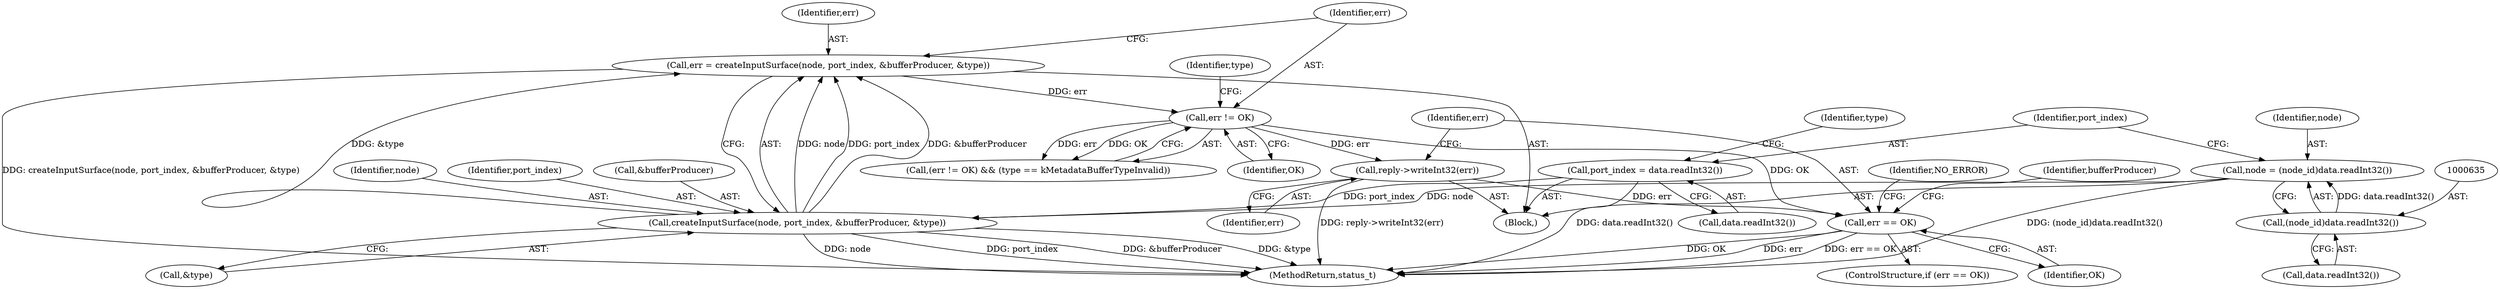 digraph "0_Android_8d87321b704cb3f88e8cae668937d001fd63d5e3@API" {
"1000670" [label="(Call,reply->writeInt32(err))"];
"1000658" [label="(Call,err != OK)"];
"1000647" [label="(Call,err = createInputSurface(node, port_index, &bufferProducer, &type))"];
"1000649" [label="(Call,createInputSurface(node, port_index, &bufferProducer, &type))"];
"1000632" [label="(Call,node = (node_id)data.readInt32())"];
"1000634" [label="(Call,(node_id)data.readInt32())"];
"1000638" [label="(Call,port_index = data.readInt32())"];
"1000673" [label="(Call,err == OK)"];
"1000654" [label="(Call,&type)"];
"1000650" [label="(Identifier,node)"];
"1001207" [label="(MethodReturn,status_t)"];
"1000674" [label="(Identifier,err)"];
"1000662" [label="(Identifier,type)"];
"1000632" [label="(Call,node = (node_id)data.readInt32())"];
"1000651" [label="(Identifier,port_index)"];
"1000671" [label="(Identifier,err)"];
"1000673" [label="(Call,err == OK)"];
"1000681" [label="(Identifier,NO_ERROR)"];
"1000672" [label="(ControlStructure,if (err == OK))"];
"1000636" [label="(Call,data.readInt32())"];
"1000675" [label="(Identifier,OK)"];
"1000633" [label="(Identifier,node)"];
"1000670" [label="(Call,reply->writeInt32(err))"];
"1000640" [label="(Call,data.readInt32())"];
"1000652" [label="(Call,&bufferProducer)"];
"1000647" [label="(Call,err = createInputSurface(node, port_index, &bufferProducer, &type))"];
"1000659" [label="(Identifier,err)"];
"1000639" [label="(Identifier,port_index)"];
"1000644" [label="(Identifier,type)"];
"1000660" [label="(Identifier,OK)"];
"1000658" [label="(Call,err != OK)"];
"1000634" [label="(Call,(node_id)data.readInt32())"];
"1000679" [label="(Identifier,bufferProducer)"];
"1000657" [label="(Call,(err != OK) && (type == kMetadataBufferTypeInvalid))"];
"1000626" [label="(Block,)"];
"1000648" [label="(Identifier,err)"];
"1000649" [label="(Call,createInputSurface(node, port_index, &bufferProducer, &type))"];
"1000638" [label="(Call,port_index = data.readInt32())"];
"1000670" -> "1000626"  [label="AST: "];
"1000670" -> "1000671"  [label="CFG: "];
"1000671" -> "1000670"  [label="AST: "];
"1000674" -> "1000670"  [label="CFG: "];
"1000670" -> "1001207"  [label="DDG: reply->writeInt32(err)"];
"1000658" -> "1000670"  [label="DDG: err"];
"1000670" -> "1000673"  [label="DDG: err"];
"1000658" -> "1000657"  [label="AST: "];
"1000658" -> "1000660"  [label="CFG: "];
"1000659" -> "1000658"  [label="AST: "];
"1000660" -> "1000658"  [label="AST: "];
"1000662" -> "1000658"  [label="CFG: "];
"1000657" -> "1000658"  [label="CFG: "];
"1000658" -> "1000657"  [label="DDG: err"];
"1000658" -> "1000657"  [label="DDG: OK"];
"1000647" -> "1000658"  [label="DDG: err"];
"1000658" -> "1000673"  [label="DDG: OK"];
"1000647" -> "1000626"  [label="AST: "];
"1000647" -> "1000649"  [label="CFG: "];
"1000648" -> "1000647"  [label="AST: "];
"1000649" -> "1000647"  [label="AST: "];
"1000659" -> "1000647"  [label="CFG: "];
"1000647" -> "1001207"  [label="DDG: createInputSurface(node, port_index, &bufferProducer, &type)"];
"1000649" -> "1000647"  [label="DDG: node"];
"1000649" -> "1000647"  [label="DDG: port_index"];
"1000649" -> "1000647"  [label="DDG: &bufferProducer"];
"1000649" -> "1000647"  [label="DDG: &type"];
"1000649" -> "1000654"  [label="CFG: "];
"1000650" -> "1000649"  [label="AST: "];
"1000651" -> "1000649"  [label="AST: "];
"1000652" -> "1000649"  [label="AST: "];
"1000654" -> "1000649"  [label="AST: "];
"1000649" -> "1001207"  [label="DDG: node"];
"1000649" -> "1001207"  [label="DDG: port_index"];
"1000649" -> "1001207"  [label="DDG: &bufferProducer"];
"1000649" -> "1001207"  [label="DDG: &type"];
"1000632" -> "1000649"  [label="DDG: node"];
"1000638" -> "1000649"  [label="DDG: port_index"];
"1000632" -> "1000626"  [label="AST: "];
"1000632" -> "1000634"  [label="CFG: "];
"1000633" -> "1000632"  [label="AST: "];
"1000634" -> "1000632"  [label="AST: "];
"1000639" -> "1000632"  [label="CFG: "];
"1000632" -> "1001207"  [label="DDG: (node_id)data.readInt32()"];
"1000634" -> "1000632"  [label="DDG: data.readInt32()"];
"1000634" -> "1000636"  [label="CFG: "];
"1000635" -> "1000634"  [label="AST: "];
"1000636" -> "1000634"  [label="AST: "];
"1000638" -> "1000626"  [label="AST: "];
"1000638" -> "1000640"  [label="CFG: "];
"1000639" -> "1000638"  [label="AST: "];
"1000640" -> "1000638"  [label="AST: "];
"1000644" -> "1000638"  [label="CFG: "];
"1000638" -> "1001207"  [label="DDG: data.readInt32()"];
"1000673" -> "1000672"  [label="AST: "];
"1000673" -> "1000675"  [label="CFG: "];
"1000674" -> "1000673"  [label="AST: "];
"1000675" -> "1000673"  [label="AST: "];
"1000679" -> "1000673"  [label="CFG: "];
"1000681" -> "1000673"  [label="CFG: "];
"1000673" -> "1001207"  [label="DDG: OK"];
"1000673" -> "1001207"  [label="DDG: err"];
"1000673" -> "1001207"  [label="DDG: err == OK"];
}
